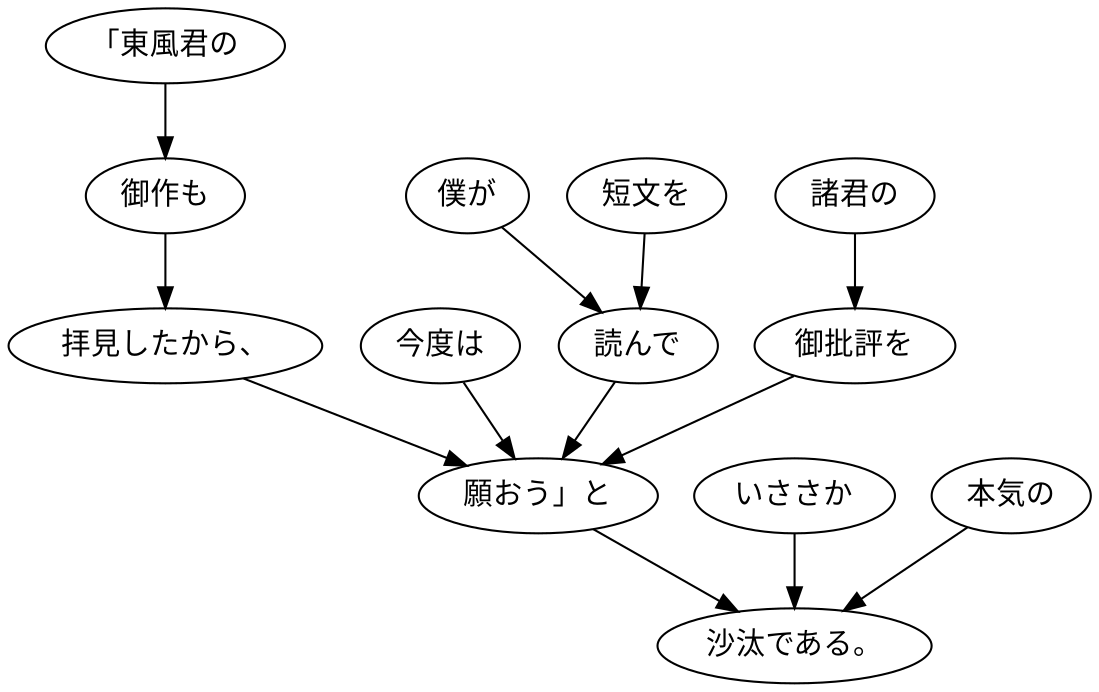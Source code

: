 digraph graph3847 {
	node0 [label="「東風君の"];
	node1 [label="御作も"];
	node2 [label="拝見したから、"];
	node3 [label="今度は"];
	node4 [label="僕が"];
	node5 [label="短文を"];
	node6 [label="読んで"];
	node7 [label="諸君の"];
	node8 [label="御批評を"];
	node9 [label="願おう」と"];
	node10 [label="いささか"];
	node11 [label="本気の"];
	node12 [label="沙汰である。"];
	node0 -> node1;
	node1 -> node2;
	node2 -> node9;
	node3 -> node9;
	node4 -> node6;
	node5 -> node6;
	node6 -> node9;
	node7 -> node8;
	node8 -> node9;
	node9 -> node12;
	node10 -> node12;
	node11 -> node12;
}
